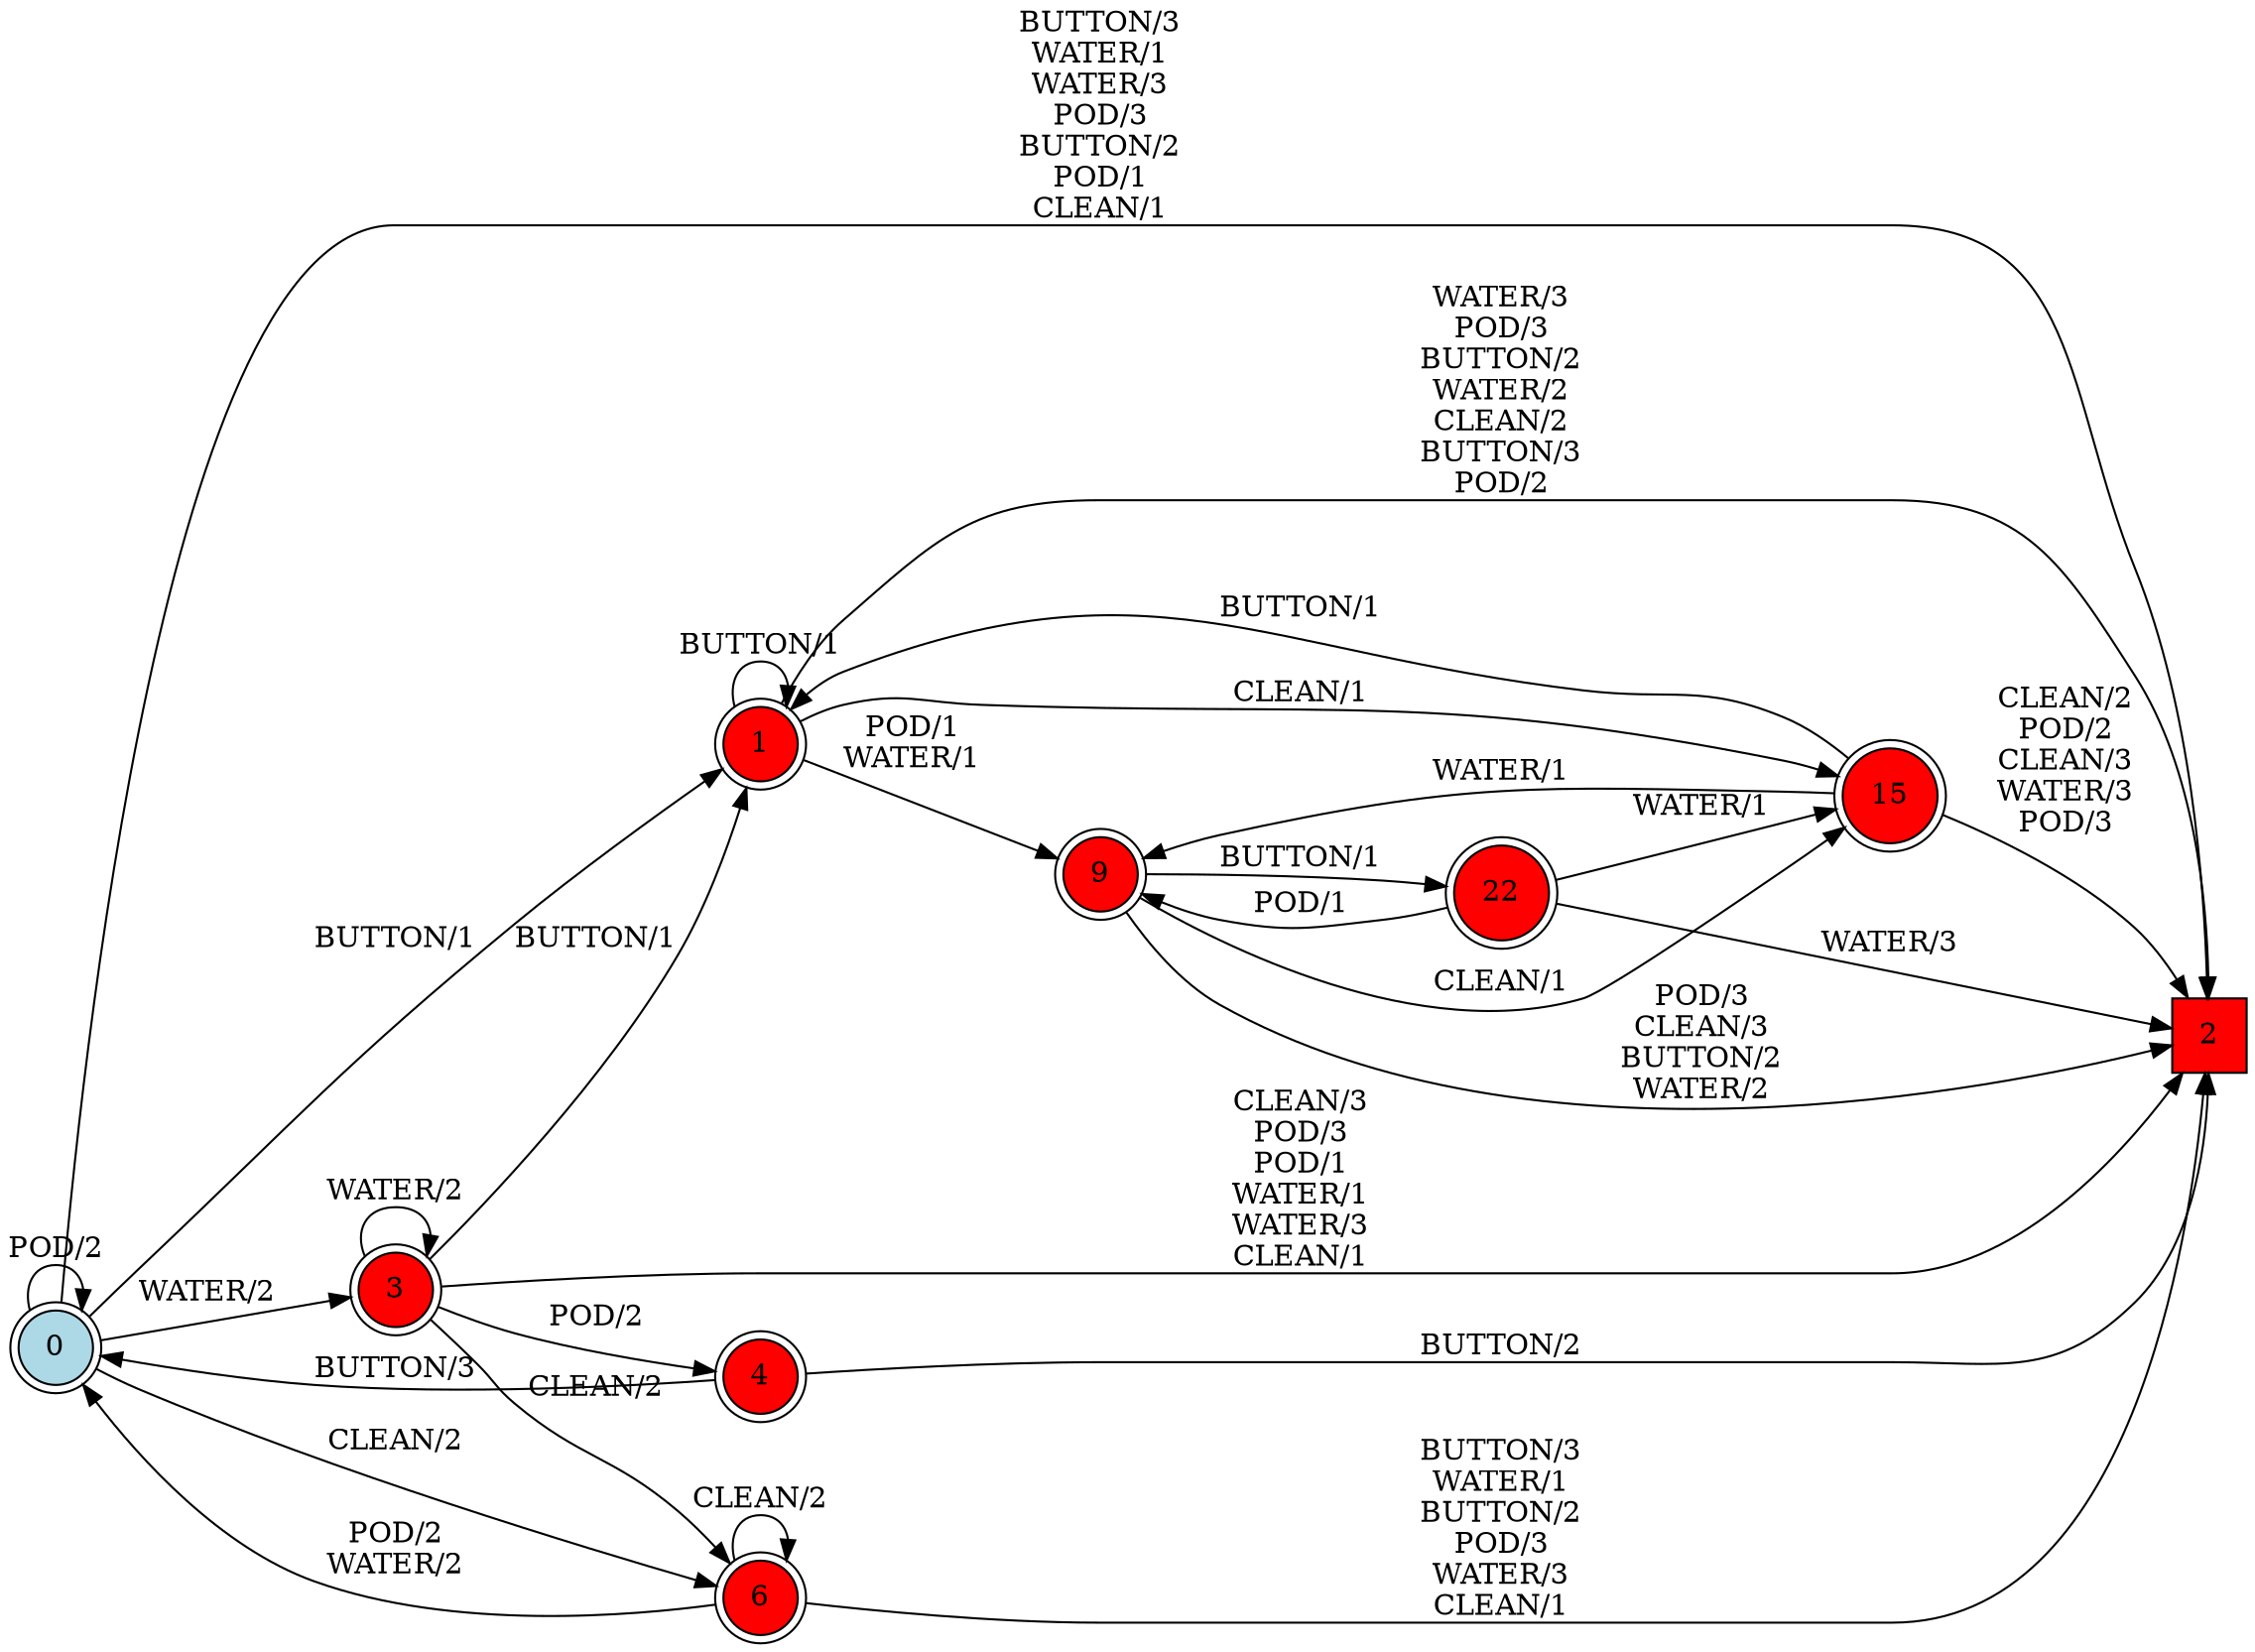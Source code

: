 digraph G {
  rankdir=LR;
  node [shape=circle, style=filled, fillcolor=white];
  "0" [isInitial=True, fillcolor=lightblue, shape=doublecircle];
  "1" [fillcolor=red, shape=doublecircle];
  "2" [fillcolor=red, shape=square];
  "3" [fillcolor=red, shape=doublecircle];
  "4" [fillcolor=red, shape=doublecircle];
  "6" [fillcolor=red, shape=doublecircle];
  "9" [fillcolor=red, shape=doublecircle];
  "15" [fillcolor=red, shape=doublecircle];
  "22" [fillcolor=red, shape=doublecircle];
  "0" -> "1" [label="BUTTON/1"];
  "0" -> "3" [label="WATER/2"];
  "0" -> "6" [label="CLEAN/2"];
  "0" -> "2" [label="BUTTON/3\nWATER/1\nWATER/3\nPOD/3\nBUTTON/2\nPOD/1\nCLEAN/1"];
  "0" -> "0" [label="POD/2"];
  "1" -> "2" [label="WATER/3\nPOD/3\nBUTTON/2\nWATER/2\nCLEAN/2\nBUTTON/3\nPOD/2"];
  "1" -> "9" [label="POD/1\nWATER/1"];
  "1" -> "15" [label="CLEAN/1"];
  "1" -> "1" [label="BUTTON/1"];
  "3" -> "4" [label="POD/2"];
  "3" -> "2" [label="CLEAN/3\nPOD/3\nPOD/1\nWATER/1\nWATER/3\nCLEAN/1"];
  "3" -> "3" [label="WATER/2"];
  "3" -> "1" [label="BUTTON/1"];
  "3" -> "6" [label="CLEAN/2"];
  "4" -> "2" [label="BUTTON/2"];
  "4" -> "0" [label="BUTTON/3"];
  "6" -> "2" [label="BUTTON/3\nWATER/1\nBUTTON/2\nPOD/3\nWATER/3\nCLEAN/1"];
  "6" -> "0" [label="POD/2\nWATER/2"];
  "6" -> "6" [label="CLEAN/2"];
  "9" -> "22" [label="BUTTON/1"];
  "9" -> "2" [label="POD/3\nCLEAN/3\nBUTTON/2\nWATER/2"];
  "9" -> "15" [label="CLEAN/1"];
  "15" -> "2" [label="CLEAN/2\nPOD/2\nCLEAN/3\nWATER/3\nPOD/3"];
  "15" -> "9" [label="WATER/1"];
  "15" -> "1" [label="BUTTON/1"];
  "22" -> "2" [label="WATER/3"];
  "22" -> "9" [label="POD/1"];
  "22" -> "15" [label="WATER/1"];
}
